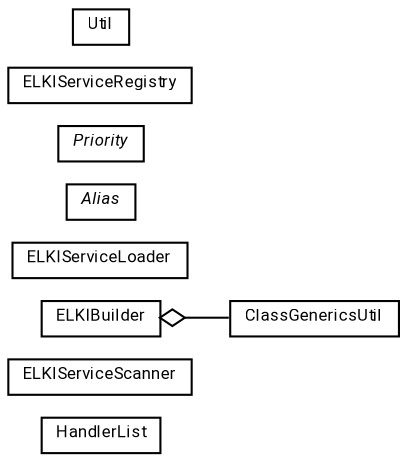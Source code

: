 #!/usr/local/bin/dot
#
# Class diagram 
# Generated by UMLGraph version R5_7_2-60-g0e99a6 (http://www.spinellis.gr/umlgraph/)
#

digraph G {
	graph [fontnames="svg"]
	edge [fontname="Roboto",fontsize=7,labelfontname="Roboto",labelfontsize=7,color="black"];
	node [fontname="Roboto",fontcolor="black",fontsize=8,shape=plaintext,margin=0,width=0,height=0];
	nodesep=0.15;
	ranksep=0.25;
	rankdir=LR;
	// de.lmu.ifi.dbs.elki.utilities.HandlerList<H>
	c314299 [label=<<table title="de.lmu.ifi.dbs.elki.utilities.HandlerList" border="0" cellborder="1" cellspacing="0" cellpadding="2" href="HandlerList.html" target="_parent">
		<tr><td><table border="0" cellspacing="0" cellpadding="1">
		<tr><td align="center" balign="center"> <font face="Roboto">HandlerList</font> </td></tr>
		</table></td></tr>
		</table>>, URL="HandlerList.html"];
	// de.lmu.ifi.dbs.elki.utilities.ELKIServiceScanner
	c315233 [label=<<table title="de.lmu.ifi.dbs.elki.utilities.ELKIServiceScanner" border="0" cellborder="1" cellspacing="0" cellpadding="2" href="ELKIServiceScanner.html" target="_parent">
		<tr><td><table border="0" cellspacing="0" cellpadding="1">
		<tr><td align="center" balign="center"> <font face="Roboto">ELKIServiceScanner</font> </td></tr>
		</table></td></tr>
		</table>>, URL="ELKIServiceScanner.html"];
	// de.lmu.ifi.dbs.elki.utilities.ClassGenericsUtil
	c315269 [label=<<table title="de.lmu.ifi.dbs.elki.utilities.ClassGenericsUtil" border="0" cellborder="1" cellspacing="0" cellpadding="2" href="ClassGenericsUtil.html" target="_parent">
		<tr><td><table border="0" cellspacing="0" cellpadding="1">
		<tr><td align="center" balign="center"> <font face="Roboto">ClassGenericsUtil</font> </td></tr>
		</table></td></tr>
		</table>>, URL="ClassGenericsUtil.html"];
	// de.lmu.ifi.dbs.elki.utilities.ELKIServiceLoader
	c315322 [label=<<table title="de.lmu.ifi.dbs.elki.utilities.ELKIServiceLoader" border="0" cellborder="1" cellspacing="0" cellpadding="2" href="ELKIServiceLoader.html" target="_parent">
		<tr><td><table border="0" cellspacing="0" cellpadding="1">
		<tr><td align="center" balign="center"> <font face="Roboto">ELKIServiceLoader</font> </td></tr>
		</table></td></tr>
		</table>>, URL="ELKIServiceLoader.html"];
	// de.lmu.ifi.dbs.elki.utilities.Alias
	c315323 [label=<<table title="de.lmu.ifi.dbs.elki.utilities.Alias" border="0" cellborder="1" cellspacing="0" cellpadding="2" href="Alias.html" target="_parent">
		<tr><td><table border="0" cellspacing="0" cellpadding="1">
		<tr><td align="center" balign="center"> <font face="Roboto"><i>Alias</i></font> </td></tr>
		</table></td></tr>
		</table>>, URL="Alias.html"];
	// de.lmu.ifi.dbs.elki.utilities.ELKIBuilder<T>
	c315333 [label=<<table title="de.lmu.ifi.dbs.elki.utilities.ELKIBuilder" border="0" cellborder="1" cellspacing="0" cellpadding="2" href="ELKIBuilder.html" target="_parent">
		<tr><td><table border="0" cellspacing="0" cellpadding="1">
		<tr><td align="center" balign="center"> <font face="Roboto">ELKIBuilder</font> </td></tr>
		</table></td></tr>
		</table>>, URL="ELKIBuilder.html"];
	// de.lmu.ifi.dbs.elki.utilities.Priority
	c315334 [label=<<table title="de.lmu.ifi.dbs.elki.utilities.Priority" border="0" cellborder="1" cellspacing="0" cellpadding="2" href="Priority.html" target="_parent">
		<tr><td><table border="0" cellspacing="0" cellpadding="1">
		<tr><td align="center" balign="center"> <font face="Roboto"><i>Priority</i></font> </td></tr>
		</table></td></tr>
		</table>>, URL="Priority.html"];
	// de.lmu.ifi.dbs.elki.utilities.ELKIServiceRegistry
	c315335 [label=<<table title="de.lmu.ifi.dbs.elki.utilities.ELKIServiceRegistry" border="0" cellborder="1" cellspacing="0" cellpadding="2" href="ELKIServiceRegistry.html" target="_parent">
		<tr><td><table border="0" cellspacing="0" cellpadding="1">
		<tr><td align="center" balign="center"> <font face="Roboto">ELKIServiceRegistry</font> </td></tr>
		</table></td></tr>
		</table>>, URL="ELKIServiceRegistry.html"];
	// de.lmu.ifi.dbs.elki.utilities.Util
	c315392 [label=<<table title="de.lmu.ifi.dbs.elki.utilities.Util" border="0" cellborder="1" cellspacing="0" cellpadding="2" href="Util.html" target="_parent">
		<tr><td><table border="0" cellspacing="0" cellpadding="1">
		<tr><td align="center" balign="center"> <font face="Roboto">Util</font> </td></tr>
		</table></td></tr>
		</table>>, URL="Util.html"];
	// de.lmu.ifi.dbs.elki.utilities.ELKIBuilder<T> has de.lmu.ifi.dbs.elki.utilities.ClassGenericsUtil
	c315333 -> c315269 [arrowhead=none,arrowtail=ediamond,dir=back,weight=4];
}

